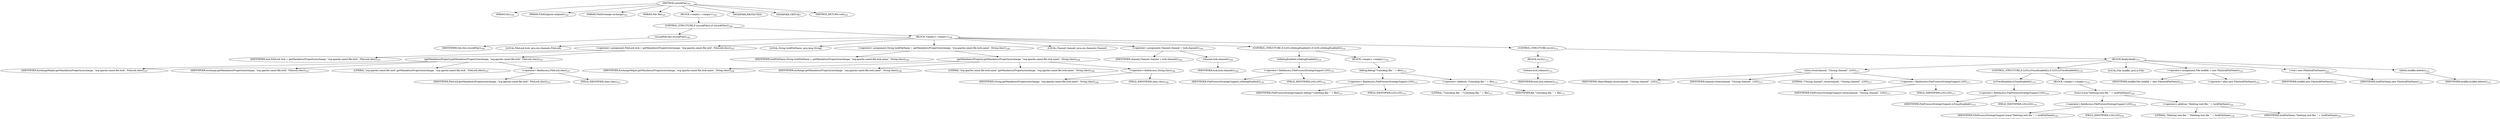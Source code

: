 digraph "unlockFile" {  
"251" [label = <(METHOD,unlockFile)<SUB>105</SUB>> ]
"21" [label = <(PARAM,this)<SUB>105</SUB>> ]
"252" [label = <(PARAM,FileEndpoint endpoint)<SUB>105</SUB>> ]
"253" [label = <(PARAM,FileExchange exchange)<SUB>105</SUB>> ]
"254" [label = <(PARAM,File file)<SUB>105</SUB>> ]
"255" [label = <(BLOCK,&lt;empty&gt;,&lt;empty&gt;)<SUB>105</SUB>> ]
"256" [label = <(CONTROL_STRUCTURE,if (isLockFile()),if (isLockFile()))<SUB>106</SUB>> ]
"257" [label = <(isLockFile,this.isLockFile())<SUB>106</SUB>> ]
"20" [label = <(IDENTIFIER,this,this.isLockFile())<SUB>106</SUB>> ]
"258" [label = <(BLOCK,&lt;empty&gt;,&lt;empty&gt;)<SUB>106</SUB>> ]
"259" [label = <(LOCAL,FileLock lock: java.nio.channels.FileLock)> ]
"260" [label = <(&lt;operator&gt;.assignment,FileLock lock = getMandatoryProperty(exchange, &quot;org.apache.camel.file.lock&quot;, FileLock.class))<SUB>107</SUB>> ]
"261" [label = <(IDENTIFIER,lock,FileLock lock = getMandatoryProperty(exchange, &quot;org.apache.camel.file.lock&quot;, FileLock.class))<SUB>107</SUB>> ]
"262" [label = <(getMandatoryProperty,getMandatoryProperty(exchange, &quot;org.apache.camel.file.lock&quot;, FileLock.class))<SUB>107</SUB>> ]
"263" [label = <(IDENTIFIER,ExchangeHelper,getMandatoryProperty(exchange, &quot;org.apache.camel.file.lock&quot;, FileLock.class))<SUB>107</SUB>> ]
"264" [label = <(IDENTIFIER,exchange,getMandatoryProperty(exchange, &quot;org.apache.camel.file.lock&quot;, FileLock.class))<SUB>107</SUB>> ]
"265" [label = <(LITERAL,&quot;org.apache.camel.file.lock&quot;,getMandatoryProperty(exchange, &quot;org.apache.camel.file.lock&quot;, FileLock.class))<SUB>107</SUB>> ]
"266" [label = <(&lt;operator&gt;.fieldAccess,FileLock.class)<SUB>107</SUB>> ]
"267" [label = <(IDENTIFIER,FileLock,getMandatoryProperty(exchange, &quot;org.apache.camel.file.lock&quot;, FileLock.class))<SUB>107</SUB>> ]
"268" [label = <(FIELD_IDENTIFIER,class,class)<SUB>107</SUB>> ]
"269" [label = <(LOCAL,String lockFileName: java.lang.String)> ]
"270" [label = <(&lt;operator&gt;.assignment,String lockFileName = getMandatoryProperty(exchange, &quot;org.apache.camel.file.lock.name&quot;, String.class))<SUB>108</SUB>> ]
"271" [label = <(IDENTIFIER,lockFileName,String lockFileName = getMandatoryProperty(exchange, &quot;org.apache.camel.file.lock.name&quot;, String.class))<SUB>108</SUB>> ]
"272" [label = <(getMandatoryProperty,getMandatoryProperty(exchange, &quot;org.apache.camel.file.lock.name&quot;, String.class))<SUB>108</SUB>> ]
"273" [label = <(IDENTIFIER,ExchangeHelper,getMandatoryProperty(exchange, &quot;org.apache.camel.file.lock.name&quot;, String.class))<SUB>108</SUB>> ]
"274" [label = <(IDENTIFIER,exchange,getMandatoryProperty(exchange, &quot;org.apache.camel.file.lock.name&quot;, String.class))<SUB>108</SUB>> ]
"275" [label = <(LITERAL,&quot;org.apache.camel.file.lock.name&quot;,getMandatoryProperty(exchange, &quot;org.apache.camel.file.lock.name&quot;, String.class))<SUB>108</SUB>> ]
"276" [label = <(&lt;operator&gt;.fieldAccess,String.class)<SUB>108</SUB>> ]
"277" [label = <(IDENTIFIER,String,getMandatoryProperty(exchange, &quot;org.apache.camel.file.lock.name&quot;, String.class))<SUB>108</SUB>> ]
"278" [label = <(FIELD_IDENTIFIER,class,class)<SUB>108</SUB>> ]
"279" [label = <(LOCAL,Channel channel: java.nio.channels.Channel)> ]
"280" [label = <(&lt;operator&gt;.assignment,Channel channel = lock.channel())<SUB>109</SUB>> ]
"281" [label = <(IDENTIFIER,channel,Channel channel = lock.channel())<SUB>109</SUB>> ]
"282" [label = <(channel,lock.channel())<SUB>109</SUB>> ]
"283" [label = <(IDENTIFIER,lock,lock.channel())<SUB>109</SUB>> ]
"284" [label = <(CONTROL_STRUCTURE,if (LOG.isDebugEnabled()),if (LOG.isDebugEnabled()))<SUB>110</SUB>> ]
"285" [label = <(isDebugEnabled,isDebugEnabled())<SUB>110</SUB>> ]
"286" [label = <(&lt;operator&gt;.fieldAccess,FileProcessStrategySupport.LOG)<SUB>110</SUB>> ]
"287" [label = <(IDENTIFIER,FileProcessStrategySupport,isDebugEnabled())<SUB>110</SUB>> ]
"288" [label = <(FIELD_IDENTIFIER,LOG,LOG)<SUB>110</SUB>> ]
"289" [label = <(BLOCK,&lt;empty&gt;,&lt;empty&gt;)<SUB>110</SUB>> ]
"290" [label = <(debug,debug(&quot;Unlocking file: &quot; + file))<SUB>111</SUB>> ]
"291" [label = <(&lt;operator&gt;.fieldAccess,FileProcessStrategySupport.LOG)<SUB>111</SUB>> ]
"292" [label = <(IDENTIFIER,FileProcessStrategySupport,debug(&quot;Unlocking file: &quot; + file))<SUB>111</SUB>> ]
"293" [label = <(FIELD_IDENTIFIER,LOG,LOG)<SUB>111</SUB>> ]
"294" [label = <(&lt;operator&gt;.addition,&quot;Unlocking file: &quot; + file)<SUB>111</SUB>> ]
"295" [label = <(LITERAL,&quot;Unlocking file: &quot;,&quot;Unlocking file: &quot; + file)<SUB>111</SUB>> ]
"296" [label = <(IDENTIFIER,file,&quot;Unlocking file: &quot; + file)<SUB>111</SUB>> ]
"297" [label = <(CONTROL_STRUCTURE,try,try)<SUB>113</SUB>> ]
"298" [label = <(BLOCK,try,try)<SUB>113</SUB>> ]
"299" [label = <(release,lock.release())<SUB>114</SUB>> ]
"300" [label = <(IDENTIFIER,lock,lock.release())<SUB>114</SUB>> ]
"301" [label = <(BLOCK,finally,finally)<SUB>115</SUB>> ]
"302" [label = <(close,close(channel, &quot;Closing channel&quot;, LOG))<SUB>117</SUB>> ]
"303" [label = <(IDENTIFIER,ObjectHelper,close(channel, &quot;Closing channel&quot;, LOG))<SUB>117</SUB>> ]
"304" [label = <(IDENTIFIER,channel,close(channel, &quot;Closing channel&quot;, LOG))<SUB>117</SUB>> ]
"305" [label = <(LITERAL,&quot;Closing channel&quot;,close(channel, &quot;Closing channel&quot;, LOG))<SUB>117</SUB>> ]
"306" [label = <(&lt;operator&gt;.fieldAccess,FileProcessStrategySupport.LOG)<SUB>117</SUB>> ]
"307" [label = <(IDENTIFIER,FileProcessStrategySupport,close(channel, &quot;Closing channel&quot;, LOG))<SUB>117</SUB>> ]
"308" [label = <(FIELD_IDENTIFIER,LOG,LOG)<SUB>117</SUB>> ]
"309" [label = <(CONTROL_STRUCTURE,if (LOG.isTraceEnabled()),if (LOG.isTraceEnabled()))<SUB>119</SUB>> ]
"310" [label = <(isTraceEnabled,isTraceEnabled())<SUB>119</SUB>> ]
"311" [label = <(&lt;operator&gt;.fieldAccess,FileProcessStrategySupport.LOG)<SUB>119</SUB>> ]
"312" [label = <(IDENTIFIER,FileProcessStrategySupport,isTraceEnabled())<SUB>119</SUB>> ]
"313" [label = <(FIELD_IDENTIFIER,LOG,LOG)<SUB>119</SUB>> ]
"314" [label = <(BLOCK,&lt;empty&gt;,&lt;empty&gt;)<SUB>119</SUB>> ]
"315" [label = <(trace,trace(&quot;Deleting lock file: &quot; + lockFileName))<SUB>120</SUB>> ]
"316" [label = <(&lt;operator&gt;.fieldAccess,FileProcessStrategySupport.LOG)<SUB>120</SUB>> ]
"317" [label = <(IDENTIFIER,FileProcessStrategySupport,trace(&quot;Deleting lock file: &quot; + lockFileName))<SUB>120</SUB>> ]
"318" [label = <(FIELD_IDENTIFIER,LOG,LOG)<SUB>120</SUB>> ]
"319" [label = <(&lt;operator&gt;.addition,&quot;Deleting lock file: &quot; + lockFileName)<SUB>120</SUB>> ]
"320" [label = <(LITERAL,&quot;Deleting lock file: &quot;,&quot;Deleting lock file: &quot; + lockFileName)<SUB>120</SUB>> ]
"321" [label = <(IDENTIFIER,lockFileName,&quot;Deleting lock file: &quot; + lockFileName)<SUB>120</SUB>> ]
"23" [label = <(LOCAL,File lockfile: java.io.File)> ]
"322" [label = <(&lt;operator&gt;.assignment,File lockfile = new File(lockFileName))<SUB>122</SUB>> ]
"323" [label = <(IDENTIFIER,lockfile,File lockfile = new File(lockFileName))<SUB>122</SUB>> ]
"324" [label = <(&lt;operator&gt;.alloc,new File(lockFileName))<SUB>122</SUB>> ]
"325" [label = <(&lt;init&gt;,new File(lockFileName))<SUB>122</SUB>> ]
"22" [label = <(IDENTIFIER,lockfile,new File(lockFileName))<SUB>122</SUB>> ]
"326" [label = <(IDENTIFIER,lockFileName,new File(lockFileName))<SUB>122</SUB>> ]
"327" [label = <(delete,lockfile.delete())<SUB>123</SUB>> ]
"328" [label = <(IDENTIFIER,lockfile,lockfile.delete())<SUB>123</SUB>> ]
"329" [label = <(MODIFIER,PROTECTED)> ]
"330" [label = <(MODIFIER,VIRTUAL)> ]
"331" [label = <(METHOD_RETURN,void)<SUB>105</SUB>> ]
  "251" -> "21" 
  "251" -> "252" 
  "251" -> "253" 
  "251" -> "254" 
  "251" -> "255" 
  "251" -> "329" 
  "251" -> "330" 
  "251" -> "331" 
  "255" -> "256" 
  "256" -> "257" 
  "256" -> "258" 
  "257" -> "20" 
  "258" -> "259" 
  "258" -> "260" 
  "258" -> "269" 
  "258" -> "270" 
  "258" -> "279" 
  "258" -> "280" 
  "258" -> "284" 
  "258" -> "297" 
  "260" -> "261" 
  "260" -> "262" 
  "262" -> "263" 
  "262" -> "264" 
  "262" -> "265" 
  "262" -> "266" 
  "266" -> "267" 
  "266" -> "268" 
  "270" -> "271" 
  "270" -> "272" 
  "272" -> "273" 
  "272" -> "274" 
  "272" -> "275" 
  "272" -> "276" 
  "276" -> "277" 
  "276" -> "278" 
  "280" -> "281" 
  "280" -> "282" 
  "282" -> "283" 
  "284" -> "285" 
  "284" -> "289" 
  "285" -> "286" 
  "286" -> "287" 
  "286" -> "288" 
  "289" -> "290" 
  "290" -> "291" 
  "290" -> "294" 
  "291" -> "292" 
  "291" -> "293" 
  "294" -> "295" 
  "294" -> "296" 
  "297" -> "298" 
  "297" -> "301" 
  "298" -> "299" 
  "299" -> "300" 
  "301" -> "302" 
  "301" -> "309" 
  "301" -> "23" 
  "301" -> "322" 
  "301" -> "325" 
  "301" -> "327" 
  "302" -> "303" 
  "302" -> "304" 
  "302" -> "305" 
  "302" -> "306" 
  "306" -> "307" 
  "306" -> "308" 
  "309" -> "310" 
  "309" -> "314" 
  "310" -> "311" 
  "311" -> "312" 
  "311" -> "313" 
  "314" -> "315" 
  "315" -> "316" 
  "315" -> "319" 
  "316" -> "317" 
  "316" -> "318" 
  "319" -> "320" 
  "319" -> "321" 
  "322" -> "323" 
  "322" -> "324" 
  "325" -> "22" 
  "325" -> "326" 
  "327" -> "328" 
}
